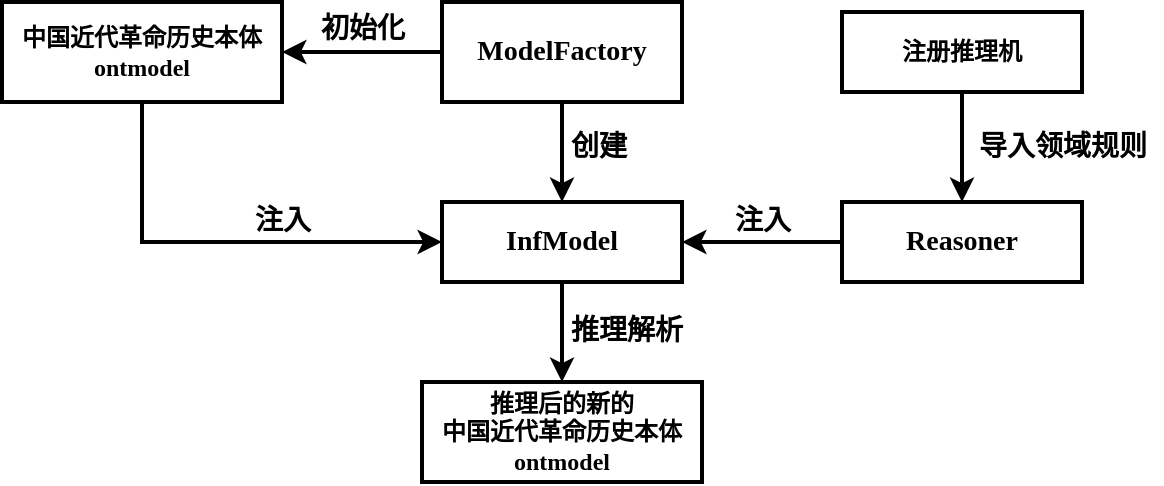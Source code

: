 <mxfile version="16.6.4" type="github">
  <diagram id="WQNO_lLr4skyFglbsmTy" name="Page-1">
    <mxGraphModel dx="1422" dy="794" grid="1" gridSize="10" guides="1" tooltips="1" connect="1" arrows="1" fold="1" page="1" pageScale="1" pageWidth="827" pageHeight="1169" math="0" shadow="0">
      <root>
        <mxCell id="0" />
        <mxCell id="1" parent="0" />
        <mxCell id="PFUNsMOFEMGX8q9Rj1pk-10" style="edgeStyle=orthogonalEdgeStyle;rounded=0;orthogonalLoop=1;jettySize=auto;html=1;exitX=0;exitY=0.5;exitDx=0;exitDy=0;fontFamily=Times New Roman;fontSize=14;strokeWidth=2;" edge="1" parent="1" source="PFUNsMOFEMGX8q9Rj1pk-1" target="PFUNsMOFEMGX8q9Rj1pk-9">
          <mxGeometry relative="1" as="geometry" />
        </mxCell>
        <mxCell id="PFUNsMOFEMGX8q9Rj1pk-14" style="edgeStyle=orthogonalEdgeStyle;rounded=0;orthogonalLoop=1;jettySize=auto;html=1;exitX=0.5;exitY=1;exitDx=0;exitDy=0;entryX=0.5;entryY=0;entryDx=0;entryDy=0;fontFamily=Times New Roman;fontSize=14;strokeWidth=2;" edge="1" parent="1" source="PFUNsMOFEMGX8q9Rj1pk-1" target="PFUNsMOFEMGX8q9Rj1pk-2">
          <mxGeometry relative="1" as="geometry" />
        </mxCell>
        <mxCell id="PFUNsMOFEMGX8q9Rj1pk-1" value="&lt;font face=&quot;Times New Roman&quot; size=&quot;1&quot;&gt;&lt;b style=&quot;line-height: 1.2 ; font-size: 14px&quot;&gt;ModelFactory&lt;/b&gt;&lt;/font&gt;" style="rounded=0;whiteSpace=wrap;html=1;strokeWidth=2;" vertex="1" parent="1">
          <mxGeometry x="270" y="350" width="120" height="50" as="geometry" />
        </mxCell>
        <mxCell id="PFUNsMOFEMGX8q9Rj1pk-21" style="edgeStyle=orthogonalEdgeStyle;rounded=0;orthogonalLoop=1;jettySize=auto;html=1;exitX=0.5;exitY=1;exitDx=0;exitDy=0;fontFamily=Times New Roman;fontSize=14;strokeWidth=2;" edge="1" parent="1" source="PFUNsMOFEMGX8q9Rj1pk-2" target="PFUNsMOFEMGX8q9Rj1pk-20">
          <mxGeometry relative="1" as="geometry" />
        </mxCell>
        <mxCell id="PFUNsMOFEMGX8q9Rj1pk-2" value="&lt;font face=&quot;Times New Roman&quot; size=&quot;1&quot;&gt;&lt;b style=&quot;line-height: 1.2 ; font-size: 14px&quot;&gt;InfModel&lt;/b&gt;&lt;/font&gt;" style="rounded=0;whiteSpace=wrap;html=1;strokeWidth=2;" vertex="1" parent="1">
          <mxGeometry x="270" y="450" width="120" height="40" as="geometry" />
        </mxCell>
        <mxCell id="PFUNsMOFEMGX8q9Rj1pk-17" style="edgeStyle=orthogonalEdgeStyle;rounded=0;orthogonalLoop=1;jettySize=auto;html=1;exitX=0;exitY=0.5;exitDx=0;exitDy=0;entryX=1;entryY=0.5;entryDx=0;entryDy=0;fontFamily=Times New Roman;fontSize=14;strokeWidth=2;" edge="1" parent="1" source="PFUNsMOFEMGX8q9Rj1pk-3" target="PFUNsMOFEMGX8q9Rj1pk-2">
          <mxGeometry relative="1" as="geometry" />
        </mxCell>
        <mxCell id="PFUNsMOFEMGX8q9Rj1pk-3" value="&lt;font face=&quot;Times New Roman&quot; size=&quot;1&quot;&gt;&lt;b style=&quot;line-height: 1.2 ; font-size: 14px&quot;&gt;Reasoner&lt;/b&gt;&lt;/font&gt;" style="rounded=0;whiteSpace=wrap;html=1;strokeWidth=2;" vertex="1" parent="1">
          <mxGeometry x="470" y="450" width="120" height="40" as="geometry" />
        </mxCell>
        <mxCell id="PFUNsMOFEMGX8q9Rj1pk-16" style="edgeStyle=orthogonalEdgeStyle;rounded=0;orthogonalLoop=1;jettySize=auto;html=1;exitX=0.5;exitY=1;exitDx=0;exitDy=0;entryX=0.5;entryY=0;entryDx=0;entryDy=0;fontFamily=Times New Roman;fontSize=14;strokeWidth=2;" edge="1" parent="1" source="PFUNsMOFEMGX8q9Rj1pk-4" target="PFUNsMOFEMGX8q9Rj1pk-3">
          <mxGeometry relative="1" as="geometry" />
        </mxCell>
        <mxCell id="PFUNsMOFEMGX8q9Rj1pk-4" value="&lt;b&gt;注册推理机&lt;/b&gt;" style="rounded=0;whiteSpace=wrap;html=1;strokeWidth=2;" vertex="1" parent="1">
          <mxGeometry x="470" y="355" width="120" height="40" as="geometry" />
        </mxCell>
        <mxCell id="PFUNsMOFEMGX8q9Rj1pk-6" value="&lt;b&gt;导入领域规则&lt;/b&gt;" style="text;html=1;align=center;verticalAlign=middle;resizable=0;points=[];autosize=1;strokeColor=none;fillColor=none;fontSize=14;fontFamily=Times New Roman;" vertex="1" parent="1">
          <mxGeometry x="530" y="413" width="100" height="20" as="geometry" />
        </mxCell>
        <mxCell id="PFUNsMOFEMGX8q9Rj1pk-12" style="edgeStyle=orthogonalEdgeStyle;rounded=0;orthogonalLoop=1;jettySize=auto;html=1;exitX=0.5;exitY=1;exitDx=0;exitDy=0;entryX=0;entryY=0.5;entryDx=0;entryDy=0;fontFamily=Times New Roman;fontSize=14;strokeWidth=2;" edge="1" parent="1" source="PFUNsMOFEMGX8q9Rj1pk-9" target="PFUNsMOFEMGX8q9Rj1pk-2">
          <mxGeometry relative="1" as="geometry" />
        </mxCell>
        <mxCell id="PFUNsMOFEMGX8q9Rj1pk-9" value="&lt;font face=&quot;Times New Roman&quot;&gt;&lt;b style=&quot;line-height: 1.2&quot;&gt;中国近代革命历史本体ontmodel&lt;/b&gt;&lt;/font&gt;" style="rounded=0;whiteSpace=wrap;html=1;strokeWidth=2;" vertex="1" parent="1">
          <mxGeometry x="50" y="350" width="140" height="50" as="geometry" />
        </mxCell>
        <mxCell id="PFUNsMOFEMGX8q9Rj1pk-11" value="&lt;b&gt;初始化&lt;/b&gt;" style="text;html=1;align=center;verticalAlign=middle;resizable=0;points=[];autosize=1;strokeColor=none;fillColor=none;fontSize=14;fontFamily=Times New Roman;" vertex="1" parent="1">
          <mxGeometry x="200" y="354" width="60" height="20" as="geometry" />
        </mxCell>
        <mxCell id="PFUNsMOFEMGX8q9Rj1pk-15" value="&lt;b&gt;创建&lt;/b&gt;" style="text;html=1;align=center;verticalAlign=middle;resizable=0;points=[];autosize=1;strokeColor=none;fillColor=none;fontSize=14;fontFamily=Times New Roman;" vertex="1" parent="1">
          <mxGeometry x="328" y="413" width="40" height="20" as="geometry" />
        </mxCell>
        <mxCell id="PFUNsMOFEMGX8q9Rj1pk-18" value="&lt;b&gt;注入&lt;/b&gt;" style="text;html=1;align=center;verticalAlign=middle;resizable=0;points=[];autosize=1;strokeColor=none;fillColor=none;fontSize=14;fontFamily=Times New Roman;" vertex="1" parent="1">
          <mxGeometry x="170" y="450" width="40" height="20" as="geometry" />
        </mxCell>
        <mxCell id="PFUNsMOFEMGX8q9Rj1pk-19" value="&lt;b&gt;注入&lt;/b&gt;" style="text;html=1;align=center;verticalAlign=middle;resizable=0;points=[];autosize=1;strokeColor=none;fillColor=none;fontSize=14;fontFamily=Times New Roman;" vertex="1" parent="1">
          <mxGeometry x="410" y="450" width="40" height="20" as="geometry" />
        </mxCell>
        <mxCell id="PFUNsMOFEMGX8q9Rj1pk-20" value="&lt;font face=&quot;Times New Roman&quot;&gt;&lt;b style=&quot;line-height: 1.2&quot;&gt;推理后的新的&lt;br&gt;中国近代革命历史本体ontmodel&lt;/b&gt;&lt;/font&gt;" style="rounded=0;whiteSpace=wrap;html=1;strokeWidth=2;" vertex="1" parent="1">
          <mxGeometry x="260" y="540" width="140" height="50" as="geometry" />
        </mxCell>
        <mxCell id="PFUNsMOFEMGX8q9Rj1pk-22" value="&lt;b&gt;推理解析&lt;/b&gt;" style="text;html=1;align=center;verticalAlign=middle;resizable=0;points=[];autosize=1;strokeColor=none;fillColor=none;fontSize=14;fontFamily=Times New Roman;" vertex="1" parent="1">
          <mxGeometry x="327" y="505" width="70" height="20" as="geometry" />
        </mxCell>
      </root>
    </mxGraphModel>
  </diagram>
</mxfile>
